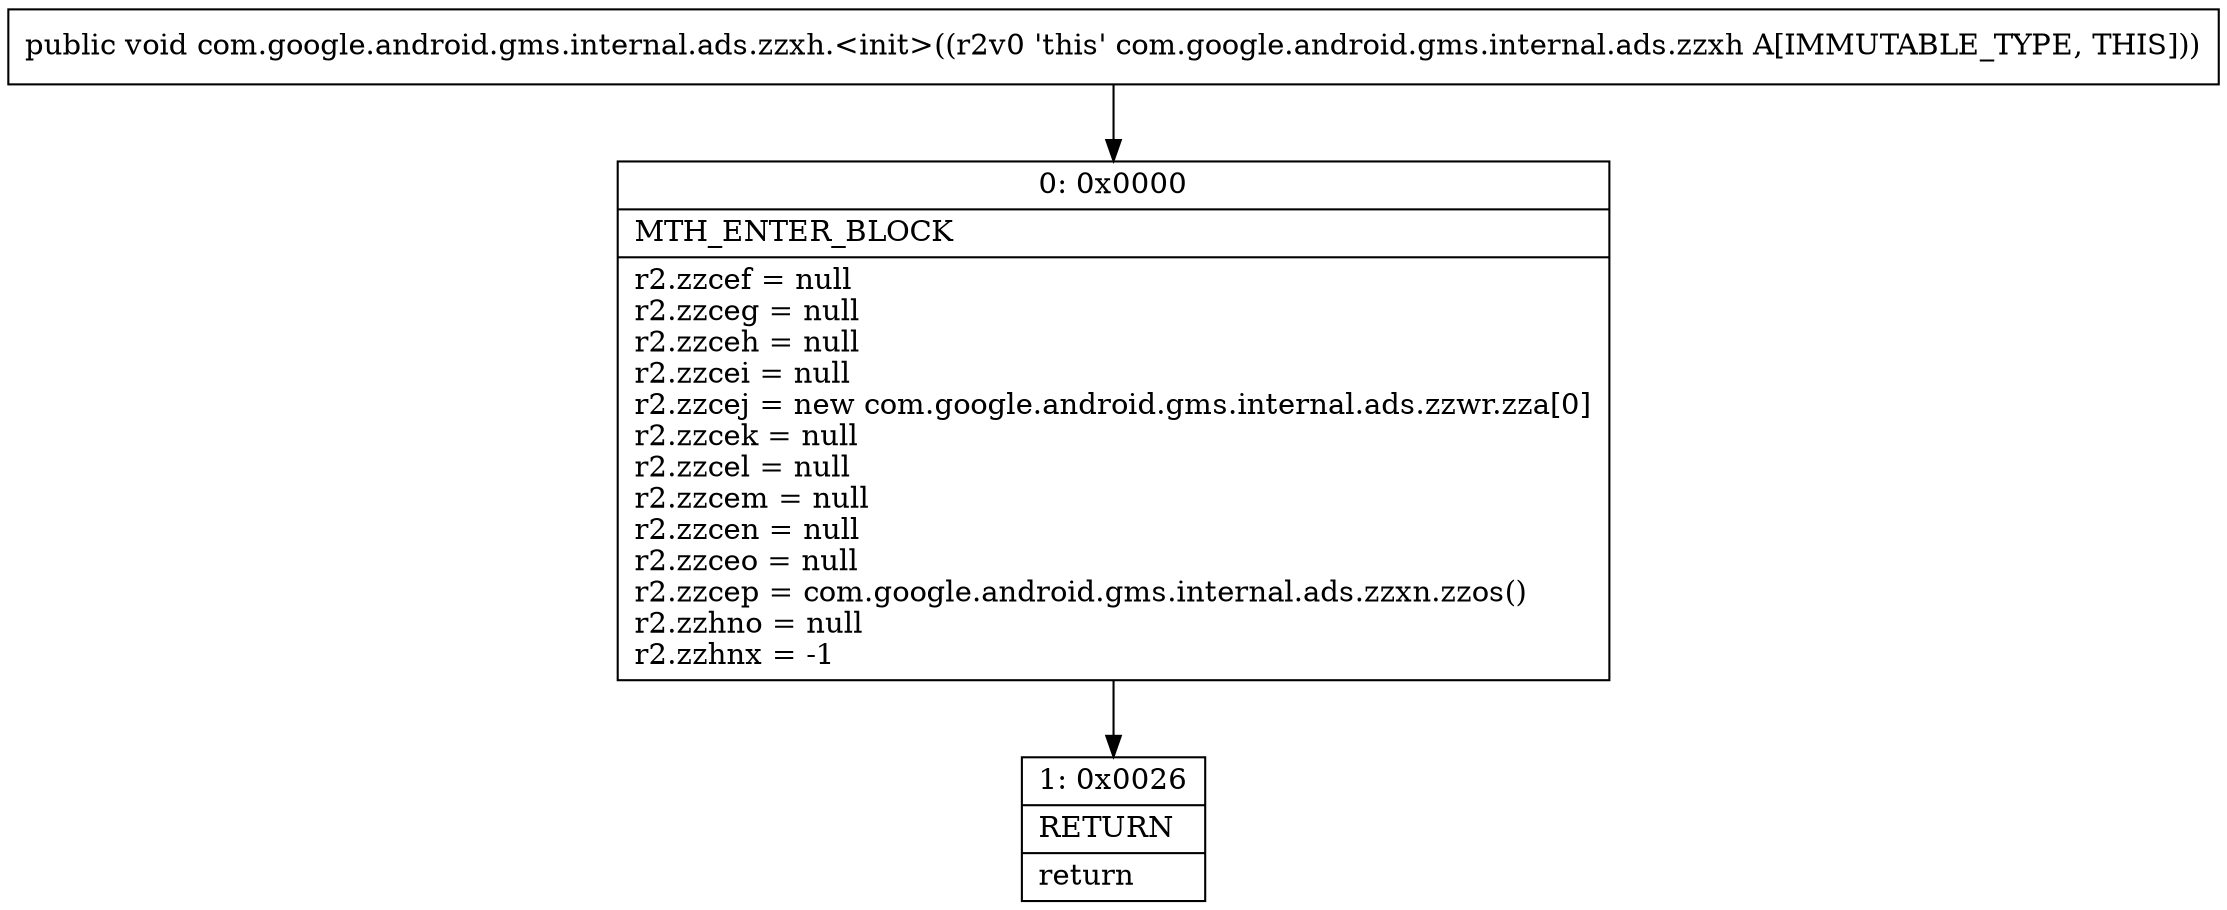 digraph "CFG forcom.google.android.gms.internal.ads.zzxh.\<init\>()V" {
Node_0 [shape=record,label="{0\:\ 0x0000|MTH_ENTER_BLOCK\l|r2.zzcef = null\lr2.zzceg = null\lr2.zzceh = null\lr2.zzcei = null\lr2.zzcej = new com.google.android.gms.internal.ads.zzwr.zza[0]\lr2.zzcek = null\lr2.zzcel = null\lr2.zzcem = null\lr2.zzcen = null\lr2.zzceo = null\lr2.zzcep = com.google.android.gms.internal.ads.zzxn.zzos()\lr2.zzhno = null\lr2.zzhnx = \-1\l}"];
Node_1 [shape=record,label="{1\:\ 0x0026|RETURN\l|return\l}"];
MethodNode[shape=record,label="{public void com.google.android.gms.internal.ads.zzxh.\<init\>((r2v0 'this' com.google.android.gms.internal.ads.zzxh A[IMMUTABLE_TYPE, THIS])) }"];
MethodNode -> Node_0;
Node_0 -> Node_1;
}

